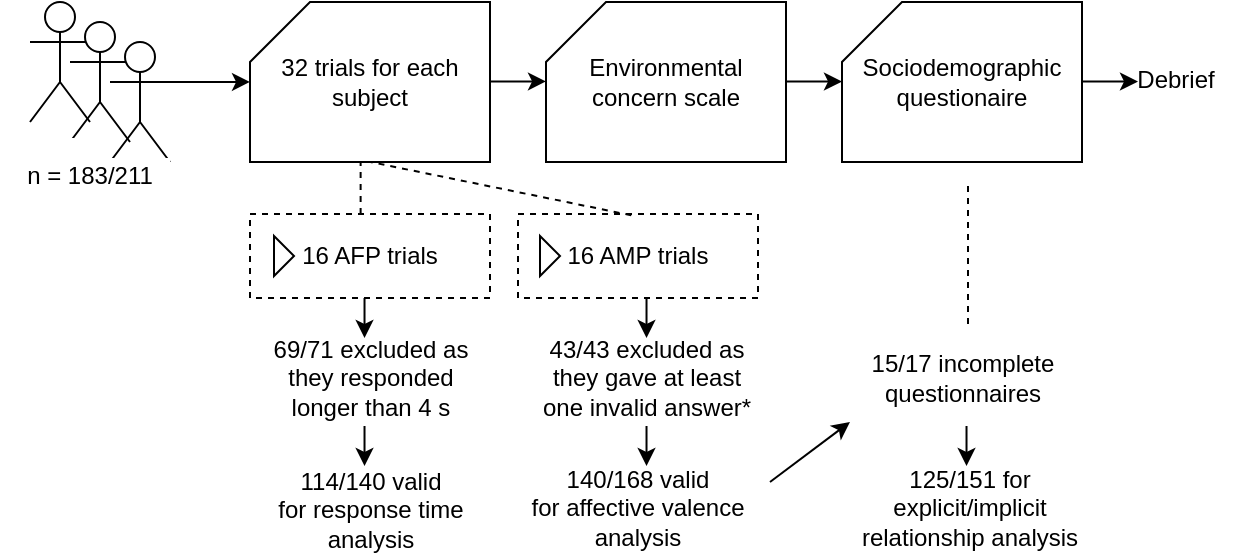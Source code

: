 <mxfile version="20.6.2" type="google"><diagram id="yw-fZ47qRCfGi9ZVHeWo" name="Page-1"><mxGraphModel grid="1" page="1" gridSize="10" guides="1" tooltips="1" connect="1" arrows="1" fold="1" pageScale="1" pageWidth="827" pageHeight="1169" math="0" shadow="0"><root><mxCell id="0"/><mxCell id="1" parent="0"/><mxCell id="MD1pYiThwT0PKask5-yk-6" value="" style="group" vertex="1" connectable="0" parent="1"><mxGeometry x="40" y="40" width="85" height="116" as="geometry"/></mxCell><mxCell id="MD1pYiThwT0PKask5-yk-1" value="Actor" style="shape=umlActor;verticalLabelPosition=bottom;verticalAlign=top;html=1;outlineConnect=0;" vertex="1" parent="MD1pYiThwT0PKask5-yk-6"><mxGeometry x="10" width="30" height="60" as="geometry"/></mxCell><mxCell id="MD1pYiThwT0PKask5-yk-2" value="Actor" style="shape=umlActor;verticalLabelPosition=bottom;verticalAlign=top;html=1;outlineConnect=0;" vertex="1" parent="MD1pYiThwT0PKask5-yk-6"><mxGeometry x="30" y="10" width="30" height="60" as="geometry"/></mxCell><mxCell id="MD1pYiThwT0PKask5-yk-3" value="Actor" style="shape=umlActor;verticalLabelPosition=bottom;verticalAlign=top;html=1;outlineConnect=0;" vertex="1" parent="MD1pYiThwT0PKask5-yk-6"><mxGeometry x="50" y="20" width="30" height="60" as="geometry"/></mxCell><mxCell id="MD1pYiThwT0PKask5-yk-4" value="" style="rounded=0;whiteSpace=wrap;html=1;strokeColor=none;" vertex="1" parent="MD1pYiThwT0PKask5-yk-6"><mxGeometry y="68" width="40" height="38" as="geometry"/></mxCell><mxCell id="MD1pYiThwT0PKask5-yk-5" value="" style="rounded=0;whiteSpace=wrap;html=1;strokeColor=none;" vertex="1" parent="MD1pYiThwT0PKask5-yk-6"><mxGeometry x="40" y="78" width="40" height="38" as="geometry"/></mxCell><mxCell id="ux7coEhLjRgyAS6lPTmW-28" value="n = 183/211" style="text;html=1;strokeColor=none;fillColor=none;align=center;verticalAlign=middle;whiteSpace=wrap;rounded=0;" vertex="1" parent="MD1pYiThwT0PKask5-yk-6"><mxGeometry x="-5" y="72" width="90" height="30" as="geometry"/></mxCell><mxCell id="MD1pYiThwT0PKask5-yk-8" value="16 AFP trials" style="html=1;whiteSpace=wrap;container=1;recursiveResize=0;collapsible=0;dashed=1;" vertex="1" parent="1"><mxGeometry x="160" y="146" width="120" height="42" as="geometry"/></mxCell><mxCell id="MD1pYiThwT0PKask5-yk-9" value="" style="triangle;html=1;whiteSpace=wrap;" vertex="1" parent="MD1pYiThwT0PKask5-yk-8"><mxGeometry x="12" y="11" width="10" height="20" as="geometry"/></mxCell><mxCell id="MD1pYiThwT0PKask5-yk-7" value="32 trials for each subject" style="shape=card;whiteSpace=wrap;html=1;" vertex="1" parent="1"><mxGeometry x="160" y="40" width="120" height="80" as="geometry"/></mxCell><mxCell id="MD1pYiThwT0PKask5-yk-10" value="16 AMP trials" style="html=1;whiteSpace=wrap;container=1;recursiveResize=0;collapsible=0;dashed=1;" vertex="1" parent="1"><mxGeometry x="294" y="146" width="120" height="42" as="geometry"/></mxCell><mxCell id="MD1pYiThwT0PKask5-yk-11" value="" style="triangle;html=1;whiteSpace=wrap;" vertex="1" parent="MD1pYiThwT0PKask5-yk-10"><mxGeometry x="11" y="11" width="10" height="20" as="geometry"/></mxCell><mxCell id="MD1pYiThwT0PKask5-yk-12" value="" style="endArrow=none;html=1;rounded=0;endFill=0;dashed=1;" edge="1" parent="1"><mxGeometry width="50" height="50" relative="1" as="geometry"><mxPoint x="215.31" y="146.0" as="sourcePoint"/><mxPoint x="215.31" y="120" as="targetPoint"/></mxGeometry></mxCell><mxCell id="MD1pYiThwT0PKask5-yk-14" value="" style="edgeStyle=none;rounded=0;orthogonalLoop=1;jettySize=auto;html=1;exitX=1;exitY=0.333;exitDx=0;exitDy=0;exitPerimeter=0;strokeWidth=1;" edge="1" parent="1" source="MD1pYiThwT0PKask5-yk-3" target="MD1pYiThwT0PKask5-yk-7"><mxGeometry relative="1" as="geometry"/></mxCell><mxCell id="MD1pYiThwT0PKask5-yk-15" value="Environmental concern scale" style="shape=card;whiteSpace=wrap;html=1;" vertex="1" parent="1"><mxGeometry x="308" y="40" width="120" height="80" as="geometry"/></mxCell><mxCell id="MD1pYiThwT0PKask5-yk-16" value="Sociodemographic questionaire" style="shape=card;whiteSpace=wrap;html=1;" vertex="1" parent="1"><mxGeometry x="456" y="40" width="120" height="80" as="geometry"/></mxCell><mxCell id="ux7coEhLjRgyAS6lPTmW-1" value="69/71 excluded as they responded longer than 4 s" style="text;html=1;strokeColor=none;fillColor=none;align=center;verticalAlign=middle;whiteSpace=wrap;rounded=0;" vertex="1" parent="1"><mxGeometry x="167.5" y="213" width="105" height="30" as="geometry"/></mxCell><mxCell id="ux7coEhLjRgyAS6lPTmW-3" value="43/43 excluded as they gave at least one invalid answer*" style="text;html=1;strokeColor=none;fillColor=none;align=center;verticalAlign=middle;whiteSpace=wrap;rounded=0;" vertex="1" parent="1"><mxGeometry x="303" y="213" width="111" height="30" as="geometry"/></mxCell><mxCell id="ux7coEhLjRgyAS6lPTmW-10" value="114/140 valid &lt;br&gt;for response time analysis" style="text;html=1;strokeColor=none;fillColor=none;align=center;verticalAlign=middle;whiteSpace=wrap;rounded=0;" vertex="1" parent="1"><mxGeometry x="167.5" y="279" width="105" height="30" as="geometry"/></mxCell><mxCell id="HhpXb4ffaV19_r5KsZw_-1" value="" style="edgeStyle=none;rounded=0;orthogonalLoop=1;jettySize=auto;html=1;exitX=1;exitY=0.333;exitDx=0;exitDy=0;exitPerimeter=0;strokeWidth=1;" edge="1" parent="1"><mxGeometry relative="1" as="geometry"><mxPoint x="280" y="79.71" as="sourcePoint"/><mxPoint x="308" y="79.71" as="targetPoint"/></mxGeometry></mxCell><mxCell id="ux7coEhLjRgyAS6lPTmW-12" value="140/168 valid&lt;br&gt;for affective valence analysis" style="text;html=1;strokeColor=none;fillColor=none;align=center;verticalAlign=middle;whiteSpace=wrap;rounded=0;" vertex="1" parent="1"><mxGeometry x="298" y="278" width="112" height="30" as="geometry"/></mxCell><mxCell id="HhpXb4ffaV19_r5KsZw_-4" value="" style="endArrow=none;html=1;rounded=0;endFill=0;dashed=1;exitX=0.472;exitY=0.015;exitDx=0;exitDy=0;exitPerimeter=0;" edge="1" parent="1" source="MD1pYiThwT0PKask5-yk-10"><mxGeometry width="50" height="50" relative="1" as="geometry"><mxPoint x="220.31" y="146.0" as="sourcePoint"/><mxPoint x="220.31" y="120" as="targetPoint"/></mxGeometry></mxCell><mxCell id="HhpXb4ffaV19_r5KsZw_-5" value="Debrief" style="text;html=1;strokeColor=none;fillColor=none;align=center;verticalAlign=middle;whiteSpace=wrap;rounded=0;" vertex="1" parent="1"><mxGeometry x="593" y="64" width="60" height="30" as="geometry"/></mxCell><mxCell id="HhpXb4ffaV19_r5KsZw_-8" value="" style="edgeStyle=none;rounded=0;orthogonalLoop=1;jettySize=auto;html=1;exitX=1;exitY=0.333;exitDx=0;exitDy=0;exitPerimeter=0;strokeWidth=1;" edge="1" parent="1"><mxGeometry relative="1" as="geometry"><mxPoint x="428" y="79.76" as="sourcePoint"/><mxPoint x="456" y="79.76" as="targetPoint"/></mxGeometry></mxCell><mxCell id="HhpXb4ffaV19_r5KsZw_-9" value="" style="edgeStyle=none;rounded=0;orthogonalLoop=1;jettySize=auto;html=1;exitX=1;exitY=0.333;exitDx=0;exitDy=0;exitPerimeter=0;strokeWidth=1;" edge="1" parent="1"><mxGeometry relative="1" as="geometry"><mxPoint x="576" y="79.76" as="sourcePoint"/><mxPoint x="604" y="79.76" as="targetPoint"/></mxGeometry></mxCell><mxCell id="HhpXb4ffaV19_r5KsZw_-10" value="" style="edgeStyle=none;rounded=0;orthogonalLoop=1;jettySize=auto;html=1;strokeWidth=1;" edge="1" parent="1"><mxGeometry relative="1" as="geometry"><mxPoint x="358.26" y="188" as="sourcePoint"/><mxPoint x="358.26" y="208" as="targetPoint"/></mxGeometry></mxCell><mxCell id="HhpXb4ffaV19_r5KsZw_-11" value="" style="edgeStyle=none;rounded=0;orthogonalLoop=1;jettySize=auto;html=1;strokeWidth=1;" edge="1" parent="1"><mxGeometry relative="1" as="geometry"><mxPoint x="217.26" y="188" as="sourcePoint"/><mxPoint x="217.26" y="208" as="targetPoint"/></mxGeometry></mxCell><mxCell id="HhpXb4ffaV19_r5KsZw_-12" value="" style="edgeStyle=none;rounded=0;orthogonalLoop=1;jettySize=auto;html=1;strokeWidth=1;" edge="1" parent="1"><mxGeometry relative="1" as="geometry"><mxPoint x="217.26" y="252" as="sourcePoint"/><mxPoint x="217.26" y="272" as="targetPoint"/></mxGeometry></mxCell><mxCell id="HhpXb4ffaV19_r5KsZw_-13" value="" style="edgeStyle=none;rounded=0;orthogonalLoop=1;jettySize=auto;html=1;strokeWidth=1;" edge="1" parent="1"><mxGeometry relative="1" as="geometry"><mxPoint x="358.26" y="252" as="sourcePoint"/><mxPoint x="358.26" y="272" as="targetPoint"/></mxGeometry></mxCell><mxCell id="dXlVOfTBP6YCGCG7iKVj-1" value="15/17 incomplete questionnaires" style="text;html=1;strokeColor=none;fillColor=none;align=center;verticalAlign=middle;whiteSpace=wrap;rounded=0;" vertex="1" parent="1"><mxGeometry x="460.5" y="213" width="111" height="30" as="geometry"/></mxCell><mxCell id="dXlVOfTBP6YCGCG7iKVj-2" value="125/151 for explicit/implicit relationship analysis" style="text;html=1;strokeColor=none;fillColor=none;align=center;verticalAlign=middle;whiteSpace=wrap;rounded=0;" vertex="1" parent="1"><mxGeometry x="464" y="278" width="112" height="30" as="geometry"/></mxCell><mxCell id="dXlVOfTBP6YCGCG7iKVj-3" value="" style="edgeStyle=none;rounded=0;orthogonalLoop=1;jettySize=auto;html=1;strokeWidth=1;" edge="1" parent="1"><mxGeometry relative="1" as="geometry"><mxPoint x="518.26" y="252" as="sourcePoint"/><mxPoint x="518.26" y="272" as="targetPoint"/></mxGeometry></mxCell><mxCell id="dXlVOfTBP6YCGCG7iKVj-4" value="" style="edgeStyle=none;rounded=0;orthogonalLoop=1;jettySize=auto;html=1;strokeWidth=1;" edge="1" parent="1"><mxGeometry relative="1" as="geometry"><mxPoint x="420" y="280" as="sourcePoint"/><mxPoint x="460" y="250" as="targetPoint"/></mxGeometry></mxCell><mxCell id="dXlVOfTBP6YCGCG7iKVj-5" value="" style="endArrow=none;html=1;rounded=0;endFill=0;dashed=1;" edge="1" parent="1"><mxGeometry width="50" height="50" relative="1" as="geometry"><mxPoint x="519" y="201" as="sourcePoint"/><mxPoint x="519" y="131" as="targetPoint"/></mxGeometry></mxCell></root></mxGraphModel></diagram></mxfile>